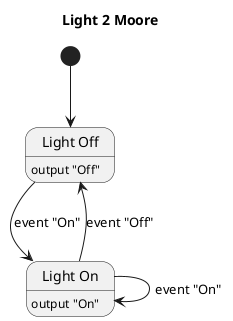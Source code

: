@startuml

	title "Light 2 Moore"

	state "Light Off" as LightOffState : output "Off"
	state "Light On" as LightOnState : output "On"

	[*] --> LightOffState
	LightOffState --> LightOnState : event "On"
	LightOnState --> LightOnState : event "On"
	LightOnState --> LightOffState : event "Off"

@enduml
